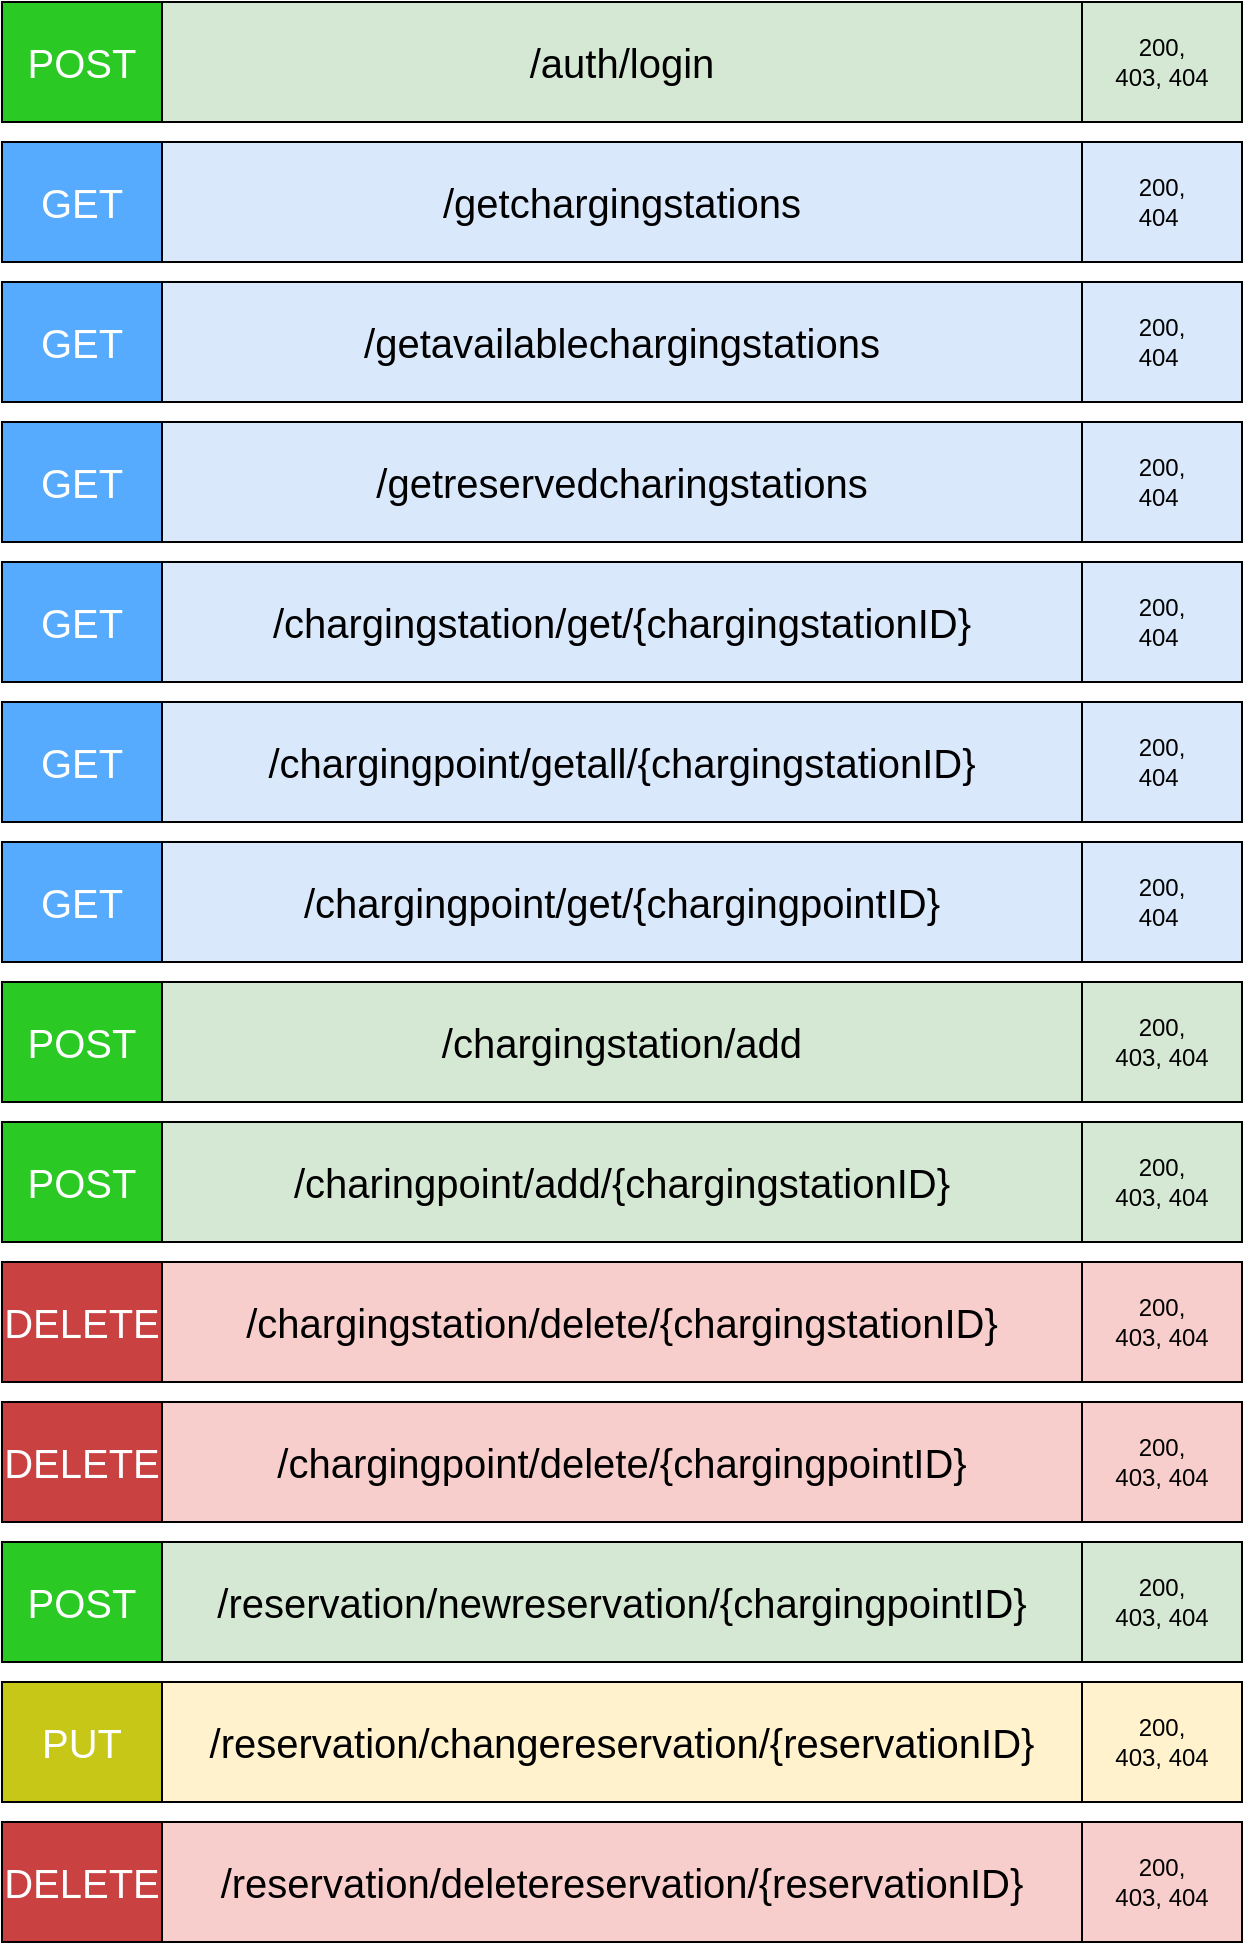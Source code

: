 <mxfile version="24.2.0" type="github">
  <diagram name="Page-1" id="KzmILKrWGlOIT-kQnuWg">
    <mxGraphModel dx="2033" dy="1157" grid="1" gridSize="10" guides="1" tooltips="1" connect="1" arrows="1" fold="1" page="1" pageScale="1" pageWidth="850" pageHeight="1100" math="0" shadow="0">
      <root>
        <mxCell id="0" />
        <mxCell id="1" parent="0" />
        <mxCell id="aCiFIxHN3XqQG_wEh2lj-1" value="&lt;font style=&quot;font-size: 20px;&quot;&gt;/getchargingstations&lt;/font&gt;" style="rounded=0;whiteSpace=wrap;html=1;fillColor=#dae8fc;strokeColor=#000000;" vertex="1" parent="1">
          <mxGeometry x="120" y="110" width="460" height="60" as="geometry" />
        </mxCell>
        <mxCell id="aCiFIxHN3XqQG_wEh2lj-2" value="&lt;font color=&quot;#ffffff&quot; style=&quot;font-size: 20px;&quot;&gt;GET&lt;/font&gt;" style="rounded=0;whiteSpace=wrap;html=1;fillColor=#57ABFF;strokeColor=#000000;" vertex="1" parent="1">
          <mxGeometry x="40" y="110" width="80" height="60" as="geometry" />
        </mxCell>
        <mxCell id="aCiFIxHN3XqQG_wEh2lj-3" value="&lt;font color=&quot;#ffffff&quot; style=&quot;font-size: 20px;&quot;&gt;DELETE&lt;/font&gt;" style="rounded=0;whiteSpace=wrap;html=1;fillColor=#C94141;strokeColor=#000000;" vertex="1" parent="1">
          <mxGeometry x="40" y="670" width="80" height="60" as="geometry" />
        </mxCell>
        <mxCell id="aCiFIxHN3XqQG_wEh2lj-4" value="&lt;font color=&quot;#ffffff&quot; style=&quot;font-size: 20px;&quot;&gt;POST&lt;/font&gt;" style="rounded=0;whiteSpace=wrap;html=1;fillColor=#2AC924;" vertex="1" parent="1">
          <mxGeometry x="40" y="40" width="80" height="60" as="geometry" />
        </mxCell>
        <mxCell id="aCiFIxHN3XqQG_wEh2lj-5" value="&lt;span style=&quot;font-size: 20px;&quot;&gt;/auth/login&lt;/span&gt;" style="rounded=0;whiteSpace=wrap;html=1;fillColor=#d5e8d4;strokeColor=#000000;" vertex="1" parent="1">
          <mxGeometry x="120" y="40" width="460" height="60" as="geometry" />
        </mxCell>
        <mxCell id="aCiFIxHN3XqQG_wEh2lj-6" value="200,&lt;div&gt;403, 404&lt;/div&gt;" style="rounded=0;whiteSpace=wrap;html=1;fillColor=#d5e8d4;strokeColor=#000000;" vertex="1" parent="1">
          <mxGeometry x="580" y="40" width="80" height="60" as="geometry" />
        </mxCell>
        <mxCell id="aCiFIxHN3XqQG_wEh2lj-7" value="200,&lt;div&gt;404&amp;nbsp;&lt;/div&gt;" style="rounded=0;whiteSpace=wrap;html=1;fillColor=#dae8fc;strokeColor=#000000;" vertex="1" parent="1">
          <mxGeometry x="580" y="110" width="80" height="60" as="geometry" />
        </mxCell>
        <mxCell id="aCiFIxHN3XqQG_wEh2lj-8" value="&lt;font style=&quot;font-size: 20px;&quot;&gt;/chargingstation/delete/{chargingstationID}&lt;/font&gt;" style="rounded=0;whiteSpace=wrap;html=1;fillColor=#f8cecc;strokeColor=#000000;" vertex="1" parent="1">
          <mxGeometry x="120" y="670" width="460" height="60" as="geometry" />
        </mxCell>
        <mxCell id="aCiFIxHN3XqQG_wEh2lj-9" value="200,&lt;div&gt;403, 404&lt;/div&gt;" style="rounded=0;whiteSpace=wrap;html=1;fillColor=#f8cecc;strokeColor=#000000;" vertex="1" parent="1">
          <mxGeometry x="580" y="670" width="80" height="60" as="geometry" />
        </mxCell>
        <mxCell id="aCiFIxHN3XqQG_wEh2lj-10" value="&lt;font style=&quot;font-size: 20px;&quot;&gt;/getavailablechargingstations&lt;/font&gt;" style="rounded=0;whiteSpace=wrap;html=1;fillColor=#dae8fc;strokeColor=#000000;" vertex="1" parent="1">
          <mxGeometry x="120" y="180" width="460" height="60" as="geometry" />
        </mxCell>
        <mxCell id="aCiFIxHN3XqQG_wEh2lj-11" value="&lt;font color=&quot;#ffffff&quot; style=&quot;font-size: 20px;&quot;&gt;GET&lt;/font&gt;" style="rounded=0;whiteSpace=wrap;html=1;fillColor=#57ABFF;strokeColor=#000000;" vertex="1" parent="1">
          <mxGeometry x="40" y="180" width="80" height="60" as="geometry" />
        </mxCell>
        <mxCell id="aCiFIxHN3XqQG_wEh2lj-12" value="200,&lt;div&gt;404&amp;nbsp;&lt;/div&gt;" style="rounded=0;whiteSpace=wrap;html=1;fillColor=#dae8fc;strokeColor=#000000;" vertex="1" parent="1">
          <mxGeometry x="580" y="180" width="80" height="60" as="geometry" />
        </mxCell>
        <mxCell id="aCiFIxHN3XqQG_wEh2lj-13" value="&lt;font style=&quot;font-size: 20px;&quot;&gt;/getreservedcharingstations&lt;/font&gt;" style="rounded=0;whiteSpace=wrap;html=1;fillColor=#dae8fc;strokeColor=#000000;" vertex="1" parent="1">
          <mxGeometry x="120" y="250" width="460" height="60" as="geometry" />
        </mxCell>
        <mxCell id="aCiFIxHN3XqQG_wEh2lj-14" value="&lt;font color=&quot;#ffffff&quot; style=&quot;font-size: 20px;&quot;&gt;GET&lt;/font&gt;" style="rounded=0;whiteSpace=wrap;html=1;fillColor=#57ABFF;strokeColor=#000000;" vertex="1" parent="1">
          <mxGeometry x="40" y="250" width="80" height="60" as="geometry" />
        </mxCell>
        <mxCell id="aCiFIxHN3XqQG_wEh2lj-15" value="200,&lt;div&gt;404&amp;nbsp;&lt;/div&gt;" style="rounded=0;whiteSpace=wrap;html=1;fillColor=#dae8fc;strokeColor=#000000;" vertex="1" parent="1">
          <mxGeometry x="580" y="250" width="80" height="60" as="geometry" />
        </mxCell>
        <mxCell id="aCiFIxHN3XqQG_wEh2lj-16" value="&lt;font color=&quot;#ffffff&quot; style=&quot;font-size: 20px;&quot;&gt;POST&lt;/font&gt;" style="rounded=0;whiteSpace=wrap;html=1;fillColor=#2AC924;strokeColor=#000000;" vertex="1" parent="1">
          <mxGeometry x="40" y="530" width="80" height="60" as="geometry" />
        </mxCell>
        <mxCell id="aCiFIxHN3XqQG_wEh2lj-17" value="&lt;span style=&quot;font-size: 20px;&quot;&gt;/chargingstation/add&lt;/span&gt;" style="rounded=0;whiteSpace=wrap;html=1;fillColor=#d5e8d4;strokeColor=#000000;" vertex="1" parent="1">
          <mxGeometry x="120" y="530" width="460" height="60" as="geometry" />
        </mxCell>
        <mxCell id="aCiFIxHN3XqQG_wEh2lj-18" value="200,&lt;div&gt;403, 404&lt;/div&gt;" style="rounded=0;whiteSpace=wrap;html=1;fillColor=#d5e8d4;strokeColor=#000000;" vertex="1" parent="1">
          <mxGeometry x="580" y="530" width="80" height="60" as="geometry" />
        </mxCell>
        <mxCell id="aCiFIxHN3XqQG_wEh2lj-19" value="&lt;font color=&quot;#ffffff&quot; style=&quot;font-size: 20px;&quot;&gt;POST&lt;/font&gt;" style="rounded=0;whiteSpace=wrap;html=1;fillColor=#2AC924;strokeColor=#000000;" vertex="1" parent="1">
          <mxGeometry x="40" y="600" width="80" height="60" as="geometry" />
        </mxCell>
        <mxCell id="aCiFIxHN3XqQG_wEh2lj-20" value="&lt;span style=&quot;font-size: 20px;&quot;&gt;/charingpoint/add/{chargingstationID}&lt;/span&gt;" style="rounded=0;whiteSpace=wrap;html=1;fillColor=#d5e8d4;strokeColor=#000000;" vertex="1" parent="1">
          <mxGeometry x="120" y="600" width="460" height="60" as="geometry" />
        </mxCell>
        <mxCell id="aCiFIxHN3XqQG_wEh2lj-21" value="200,&lt;div&gt;403, 404&lt;/div&gt;" style="rounded=0;whiteSpace=wrap;html=1;fillColor=#d5e8d4;strokeColor=#000000;" vertex="1" parent="1">
          <mxGeometry x="580" y="600" width="80" height="60" as="geometry" />
        </mxCell>
        <mxCell id="aCiFIxHN3XqQG_wEh2lj-22" value="&lt;font color=&quot;#ffffff&quot; style=&quot;font-size: 20px;&quot;&gt;DELETE&lt;/font&gt;" style="rounded=0;whiteSpace=wrap;html=1;fillColor=#C94141;strokeColor=#000000;" vertex="1" parent="1">
          <mxGeometry x="40" y="740" width="80" height="60" as="geometry" />
        </mxCell>
        <mxCell id="aCiFIxHN3XqQG_wEh2lj-23" value="&lt;font style=&quot;font-size: 20px;&quot;&gt;/chargingpoint/delete/{chargingpointID}&lt;/font&gt;" style="rounded=0;whiteSpace=wrap;html=1;fillColor=#f8cecc;strokeColor=#000000;" vertex="1" parent="1">
          <mxGeometry x="120" y="740" width="460" height="60" as="geometry" />
        </mxCell>
        <mxCell id="aCiFIxHN3XqQG_wEh2lj-24" value="200,&lt;div&gt;403, 404&lt;/div&gt;" style="rounded=0;whiteSpace=wrap;html=1;fillColor=#f8cecc;strokeColor=#000000;" vertex="1" parent="1">
          <mxGeometry x="580" y="740" width="80" height="60" as="geometry" />
        </mxCell>
        <mxCell id="aCiFIxHN3XqQG_wEh2lj-25" value="&lt;font color=&quot;#ffffff&quot; style=&quot;font-size: 20px;&quot;&gt;POST&lt;/font&gt;" style="rounded=0;whiteSpace=wrap;html=1;fillColor=#2AC924;strokeColor=#000000;" vertex="1" parent="1">
          <mxGeometry x="40" y="810" width="80" height="60" as="geometry" />
        </mxCell>
        <mxCell id="aCiFIxHN3XqQG_wEh2lj-26" value="&lt;span style=&quot;font-size: 20px;&quot;&gt;/reservation/newreservation/{chargingpointID}&lt;/span&gt;" style="rounded=0;whiteSpace=wrap;html=1;fillColor=#d5e8d4;strokeColor=#000000;" vertex="1" parent="1">
          <mxGeometry x="120" y="810" width="460" height="60" as="geometry" />
        </mxCell>
        <mxCell id="aCiFIxHN3XqQG_wEh2lj-27" value="200,&lt;div&gt;403, 404&lt;/div&gt;" style="rounded=0;whiteSpace=wrap;html=1;fillColor=#d5e8d4;strokeColor=#000000;" vertex="1" parent="1">
          <mxGeometry x="580" y="810" width="80" height="60" as="geometry" />
        </mxCell>
        <mxCell id="aCiFIxHN3XqQG_wEh2lj-28" value="&lt;font color=&quot;#ffffff&quot; style=&quot;font-size: 20px;&quot;&gt;PUT&lt;/font&gt;" style="rounded=0;whiteSpace=wrap;html=1;fillColor=#C7C717;strokeColor=#000000;" vertex="1" parent="1">
          <mxGeometry x="40" y="880" width="80" height="60" as="geometry" />
        </mxCell>
        <mxCell id="aCiFIxHN3XqQG_wEh2lj-29" value="&lt;span style=&quot;font-size: 20px;&quot;&gt;/reservation/changereservation/{reservationID}&lt;/span&gt;" style="rounded=0;whiteSpace=wrap;html=1;fillColor=#fff2cc;strokeColor=#000000;" vertex="1" parent="1">
          <mxGeometry x="120" y="880" width="460" height="60" as="geometry" />
        </mxCell>
        <mxCell id="aCiFIxHN3XqQG_wEh2lj-30" value="200,&lt;div&gt;403, 404&lt;/div&gt;" style="rounded=0;whiteSpace=wrap;html=1;fillColor=#fff2cc;strokeColor=#000000;" vertex="1" parent="1">
          <mxGeometry x="580" y="880" width="80" height="60" as="geometry" />
        </mxCell>
        <mxCell id="aCiFIxHN3XqQG_wEh2lj-31" value="&lt;font color=&quot;#ffffff&quot; style=&quot;font-size: 20px;&quot;&gt;DELETE&lt;/font&gt;" style="rounded=0;whiteSpace=wrap;html=1;fillColor=#C94141;strokeColor=#000000;" vertex="1" parent="1">
          <mxGeometry x="40" y="950" width="80" height="60" as="geometry" />
        </mxCell>
        <mxCell id="aCiFIxHN3XqQG_wEh2lj-32" value="&lt;font style=&quot;font-size: 20px;&quot;&gt;/reservation/deletereservation/{reservationID}&lt;/font&gt;" style="rounded=0;whiteSpace=wrap;html=1;fillColor=#f8cecc;strokeColor=#000000;" vertex="1" parent="1">
          <mxGeometry x="120" y="950" width="460" height="60" as="geometry" />
        </mxCell>
        <mxCell id="aCiFIxHN3XqQG_wEh2lj-33" value="200,&lt;div&gt;403, 404&lt;/div&gt;" style="rounded=0;whiteSpace=wrap;html=1;fillColor=#f8cecc;strokeColor=#000000;" vertex="1" parent="1">
          <mxGeometry x="580" y="950" width="80" height="60" as="geometry" />
        </mxCell>
        <mxCell id="aCiFIxHN3XqQG_wEh2lj-34" value="&lt;font style=&quot;font-size: 20px;&quot;&gt;/chargingstation/get/{chargingstationID}&lt;/font&gt;" style="rounded=0;whiteSpace=wrap;html=1;fillColor=#dae8fc;strokeColor=#000000;" vertex="1" parent="1">
          <mxGeometry x="120" y="320" width="460" height="60" as="geometry" />
        </mxCell>
        <mxCell id="aCiFIxHN3XqQG_wEh2lj-35" value="&lt;font color=&quot;#ffffff&quot; style=&quot;font-size: 20px;&quot;&gt;GET&lt;/font&gt;" style="rounded=0;whiteSpace=wrap;html=1;fillColor=#57ABFF;strokeColor=#000000;" vertex="1" parent="1">
          <mxGeometry x="40" y="320" width="80" height="60" as="geometry" />
        </mxCell>
        <mxCell id="aCiFIxHN3XqQG_wEh2lj-36" value="200,&lt;div&gt;404&amp;nbsp;&lt;/div&gt;" style="rounded=0;whiteSpace=wrap;html=1;fillColor=#dae8fc;strokeColor=#000000;" vertex="1" parent="1">
          <mxGeometry x="580" y="320" width="80" height="60" as="geometry" />
        </mxCell>
        <mxCell id="aCiFIxHN3XqQG_wEh2lj-37" value="&lt;font style=&quot;font-size: 20px;&quot;&gt;/chargingpoint/getall/{chargingstationID}&lt;/font&gt;" style="rounded=0;whiteSpace=wrap;html=1;fillColor=#dae8fc;strokeColor=#000000;" vertex="1" parent="1">
          <mxGeometry x="120" y="390" width="460" height="60" as="geometry" />
        </mxCell>
        <mxCell id="aCiFIxHN3XqQG_wEh2lj-38" value="&lt;font color=&quot;#ffffff&quot; style=&quot;font-size: 20px;&quot;&gt;GET&lt;/font&gt;" style="rounded=0;whiteSpace=wrap;html=1;fillColor=#57ABFF;strokeColor=#000000;" vertex="1" parent="1">
          <mxGeometry x="40" y="390" width="80" height="60" as="geometry" />
        </mxCell>
        <mxCell id="aCiFIxHN3XqQG_wEh2lj-39" value="200,&lt;div&gt;404&amp;nbsp;&lt;/div&gt;" style="rounded=0;whiteSpace=wrap;html=1;fillColor=#dae8fc;strokeColor=#000000;" vertex="1" parent="1">
          <mxGeometry x="580" y="390" width="80" height="60" as="geometry" />
        </mxCell>
        <mxCell id="aCiFIxHN3XqQG_wEh2lj-40" value="&lt;font style=&quot;font-size: 20px;&quot;&gt;/chargingpoint/get/{chargingpointID}&lt;/font&gt;" style="rounded=0;whiteSpace=wrap;html=1;fillColor=#dae8fc;strokeColor=#000000;" vertex="1" parent="1">
          <mxGeometry x="120" y="460" width="460" height="60" as="geometry" />
        </mxCell>
        <mxCell id="aCiFIxHN3XqQG_wEh2lj-41" value="&lt;font color=&quot;#ffffff&quot; style=&quot;font-size: 20px;&quot;&gt;GET&lt;/font&gt;" style="rounded=0;whiteSpace=wrap;html=1;fillColor=#57ABFF;strokeColor=#000000;" vertex="1" parent="1">
          <mxGeometry x="40" y="460" width="80" height="60" as="geometry" />
        </mxCell>
        <mxCell id="aCiFIxHN3XqQG_wEh2lj-42" value="200,&lt;div&gt;404&amp;nbsp;&lt;/div&gt;" style="rounded=0;whiteSpace=wrap;html=1;fillColor=#dae8fc;strokeColor=#000000;" vertex="1" parent="1">
          <mxGeometry x="580" y="460" width="80" height="60" as="geometry" />
        </mxCell>
      </root>
    </mxGraphModel>
  </diagram>
</mxfile>

